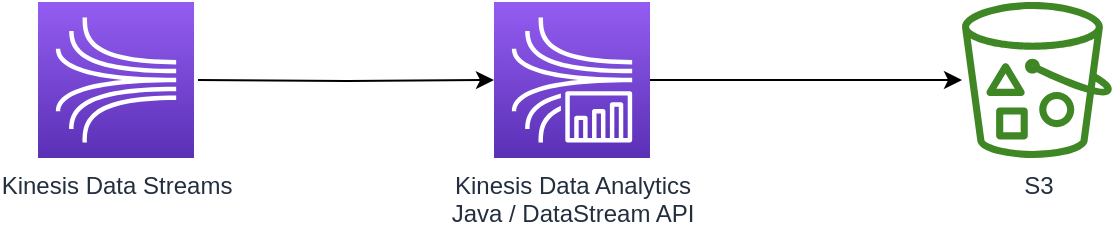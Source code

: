 <mxfile version="21.2.1" type="device">
  <diagram name="Page-1" id="TM7n4z-AZ3mUSUpbt4UK">
    <mxGraphModel dx="1819" dy="1043" grid="0" gridSize="10" guides="1" tooltips="1" connect="1" arrows="1" fold="1" page="1" pageScale="1" pageWidth="850" pageHeight="1100" math="0" shadow="0">
      <root>
        <mxCell id="0" />
        <mxCell id="1" parent="0" />
        <mxCell id="5bTRFqQEF1BuItB7qnC4-6" style="edgeStyle=orthogonalEdgeStyle;rounded=0;orthogonalLoop=1;jettySize=auto;html=1;exitX=1;exitY=0.5;exitDx=0;exitDy=0;exitPerimeter=0;" parent="1" source="5bTRFqQEF1BuItB7qnC4-2" target="5bTRFqQEF1BuItB7qnC4-4" edge="1">
          <mxGeometry relative="1" as="geometry" />
        </mxCell>
        <mxCell id="5bTRFqQEF1BuItB7qnC4-2" value="Kinesis Data Analytics&lt;br&gt;Java / DataStream API" style="sketch=0;points=[[0,0,0],[0.25,0,0],[0.5,0,0],[0.75,0,0],[1,0,0],[0,1,0],[0.25,1,0],[0.5,1,0],[0.75,1,0],[1,1,0],[0,0.25,0],[0,0.5,0],[0,0.75,0],[1,0.25,0],[1,0.5,0],[1,0.75,0]];outlineConnect=0;fontColor=#232F3E;gradientColor=#945DF2;gradientDirection=north;fillColor=#5A30B5;strokeColor=#ffffff;dashed=0;verticalLabelPosition=bottom;verticalAlign=top;align=center;html=1;fontSize=12;fontStyle=0;aspect=fixed;shape=mxgraph.aws4.resourceIcon;resIcon=mxgraph.aws4.kinesis_data_analytics;" parent="1" vertex="1">
          <mxGeometry x="386" y="160" width="78" height="78" as="geometry" />
        </mxCell>
        <mxCell id="5bTRFqQEF1BuItB7qnC4-5" style="edgeStyle=orthogonalEdgeStyle;rounded=0;orthogonalLoop=1;jettySize=auto;html=1;exitX=1;exitY=0.5;exitDx=0;exitDy=0;exitPerimeter=0;entryX=0;entryY=0.5;entryDx=0;entryDy=0;entryPerimeter=0;" parent="1" target="5bTRFqQEF1BuItB7qnC4-2" edge="1">
          <mxGeometry relative="1" as="geometry">
            <mxPoint x="238" y="199" as="sourcePoint" />
          </mxGeometry>
        </mxCell>
        <mxCell id="5bTRFqQEF1BuItB7qnC4-4" value="S3" style="sketch=0;outlineConnect=0;fontColor=#232F3E;gradientColor=none;fillColor=#3F8624;strokeColor=none;dashed=0;verticalLabelPosition=bottom;verticalAlign=top;align=center;html=1;fontSize=12;fontStyle=0;aspect=fixed;pointerEvents=1;shape=mxgraph.aws4.bucket_with_objects;" parent="1" vertex="1">
          <mxGeometry x="620" y="160" width="75" height="78" as="geometry" />
        </mxCell>
        <mxCell id="rgS0FNpE5JxA6PT4AS8q-1" value="Kinesis Data Streams" style="sketch=0;points=[[0,0,0],[0.25,0,0],[0.5,0,0],[0.75,0,0],[1,0,0],[0,1,0],[0.25,1,0],[0.5,1,0],[0.75,1,0],[1,1,0],[0,0.25,0],[0,0.5,0],[0,0.75,0],[1,0.25,0],[1,0.5,0],[1,0.75,0]];outlineConnect=0;fontColor=#232F3E;gradientColor=#945DF2;gradientDirection=north;fillColor=#5A30B5;strokeColor=#ffffff;dashed=0;verticalLabelPosition=bottom;verticalAlign=top;align=center;html=1;fontSize=12;fontStyle=0;aspect=fixed;shape=mxgraph.aws4.resourceIcon;resIcon=mxgraph.aws4.kinesis;" vertex="1" parent="1">
          <mxGeometry x="158" y="160" width="78" height="78" as="geometry" />
        </mxCell>
      </root>
    </mxGraphModel>
  </diagram>
</mxfile>
